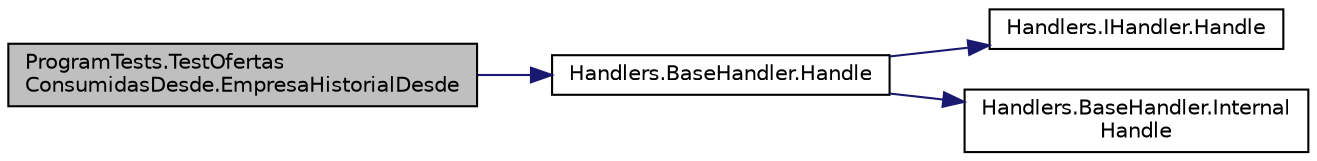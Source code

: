 digraph "ProgramTests.TestOfertasConsumidasDesde.EmpresaHistorialDesde"
{
 // INTERACTIVE_SVG=YES
 // LATEX_PDF_SIZE
  edge [fontname="Helvetica",fontsize="10",labelfontname="Helvetica",labelfontsize="10"];
  node [fontname="Helvetica",fontsize="10",shape=record];
  rankdir="LR";
  Node1 [label="ProgramTests.TestOfertas\lConsumidasDesde.EmpresaHistorialDesde",height=0.2,width=0.4,color="black", fillcolor="grey75", style="filled", fontcolor="black",tooltip="Test que simula una interaccion desde un usuario (Emprendedor) que consulta las ofertas compradas des..."];
  Node1 -> Node2 [color="midnightblue",fontsize="10",style="solid",fontname="Helvetica"];
  Node2 [label="Handlers.BaseHandler.Handle",height=0.2,width=0.4,color="black", fillcolor="white", style="filled",URL="$classHandlers_1_1BaseHandler.html#af57875ebe4cc0deb8a06ae86cbb89817",tooltip="Procesa el mensaje o la pasa al siguiente \"handler\" si existe."];
  Node2 -> Node3 [color="midnightblue",fontsize="10",style="solid",fontname="Helvetica"];
  Node3 [label="Handlers.IHandler.Handle",height=0.2,width=0.4,color="black", fillcolor="white", style="filled",URL="$interfaceHandlers_1_1IHandler.html#a541a3c9f352c8760d85fdb620f3653a8",tooltip="Procesa el mensaje o la pasa al siguiente \"handler\" si existe."];
  Node2 -> Node4 [color="midnightblue",fontsize="10",style="solid",fontname="Helvetica"];
  Node4 [label="Handlers.BaseHandler.Internal\lHandle",height=0.2,width=0.4,color="black", fillcolor="white", style="filled",URL="$classHandlers_1_1BaseHandler.html#ab8eb809015c82d9e7b788d13597a1b2b",tooltip="Este método debe ser sobreescrito por las clases sucesores. La clase sucesora procesa el mensaje y re..."];
}

